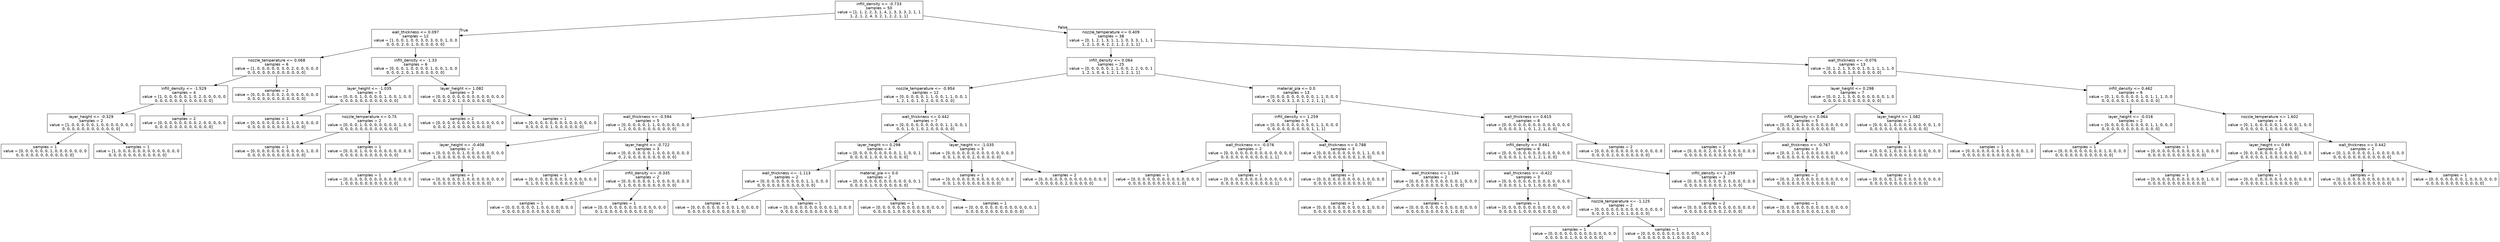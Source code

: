 digraph Tree {
node [shape=box, fontname="helvetica"] ;
edge [fontname="helvetica"] ;
0 [label="infill_density <= -0.733\nsamples = 50\nvalue = [1, 1, 2, 2, 3, 1, 4, 1, 3, 3, 3, 2, 1, 1\n1, 2, 1, 2, 4, 3, 2, 1, 2, 2, 1, 1]"] ;
1 [label="wall_thickness <= 0.097\nsamples = 12\nvalue = [1, 0, 0, 1, 0, 0, 3, 0, 3, 0, 0, 1, 0, 0\n0, 0, 0, 2, 0, 1, 0, 0, 0, 0, 0, 0]"] ;
0 -> 1 [labeldistance=2.5, labelangle=45, headlabel="True"] ;
2 [label="nozzle_temperature <= 0.068\nsamples = 6\nvalue = [1, 0, 0, 0, 0, 0, 3, 0, 2, 0, 0, 0, 0, 0\n0, 0, 0, 0, 0, 0, 0, 0, 0, 0, 0, 0]"] ;
1 -> 2 ;
3 [label="infill_density <= -1.529\nsamples = 4\nvalue = [1, 0, 0, 0, 0, 0, 1, 0, 2, 0, 0, 0, 0, 0\n0, 0, 0, 0, 0, 0, 0, 0, 0, 0, 0, 0]"] ;
2 -> 3 ;
4 [label="layer_height <= -0.329\nsamples = 2\nvalue = [1, 0, 0, 0, 0, 0, 1, 0, 0, 0, 0, 0, 0, 0\n0, 0, 0, 0, 0, 0, 0, 0, 0, 0, 0, 0]"] ;
3 -> 4 ;
5 [label="samples = 1\nvalue = [0, 0, 0, 0, 0, 0, 1, 0, 0, 0, 0, 0, 0, 0\n0, 0, 0, 0, 0, 0, 0, 0, 0, 0, 0, 0]"] ;
4 -> 5 ;
6 [label="samples = 1\nvalue = [1, 0, 0, 0, 0, 0, 0, 0, 0, 0, 0, 0, 0, 0\n0, 0, 0, 0, 0, 0, 0, 0, 0, 0, 0, 0]"] ;
4 -> 6 ;
7 [label="samples = 2\nvalue = [0, 0, 0, 0, 0, 0, 0, 0, 2, 0, 0, 0, 0, 0\n0, 0, 0, 0, 0, 0, 0, 0, 0, 0, 0, 0]"] ;
3 -> 7 ;
8 [label="samples = 2\nvalue = [0, 0, 0, 0, 0, 0, 2, 0, 0, 0, 0, 0, 0, 0\n0, 0, 0, 0, 0, 0, 0, 0, 0, 0, 0, 0]"] ;
2 -> 8 ;
9 [label="infill_density <= -1.33\nsamples = 6\nvalue = [0, 0, 0, 1, 0, 0, 0, 0, 1, 0, 0, 1, 0, 0\n0, 0, 0, 2, 0, 1, 0, 0, 0, 0, 0, 0]"] ;
1 -> 9 ;
10 [label="layer_height <= -1.035\nsamples = 3\nvalue = [0, 0, 0, 1, 0, 0, 0, 0, 1, 0, 0, 1, 0, 0\n0, 0, 0, 0, 0, 0, 0, 0, 0, 0, 0, 0]"] ;
9 -> 10 ;
11 [label="samples = 1\nvalue = [0, 0, 0, 0, 0, 0, 0, 0, 1, 0, 0, 0, 0, 0\n0, 0, 0, 0, 0, 0, 0, 0, 0, 0, 0, 0]"] ;
10 -> 11 ;
12 [label="nozzle_temperature <= 0.75\nsamples = 2\nvalue = [0, 0, 0, 1, 0, 0, 0, 0, 0, 0, 0, 1, 0, 0\n0, 0, 0, 0, 0, 0, 0, 0, 0, 0, 0, 0]"] ;
10 -> 12 ;
13 [label="samples = 1\nvalue = [0, 0, 0, 0, 0, 0, 0, 0, 0, 0, 0, 1, 0, 0\n0, 0, 0, 0, 0, 0, 0, 0, 0, 0, 0, 0]"] ;
12 -> 13 ;
14 [label="samples = 1\nvalue = [0, 0, 0, 1, 0, 0, 0, 0, 0, 0, 0, 0, 0, 0\n0, 0, 0, 0, 0, 0, 0, 0, 0, 0, 0, 0]"] ;
12 -> 14 ;
15 [label="layer_height <= 1.082\nsamples = 3\nvalue = [0, 0, 0, 0, 0, 0, 0, 0, 0, 0, 0, 0, 0, 0\n0, 0, 0, 2, 0, 1, 0, 0, 0, 0, 0, 0]"] ;
9 -> 15 ;
16 [label="samples = 2\nvalue = [0, 0, 0, 0, 0, 0, 0, 0, 0, 0, 0, 0, 0, 0\n0, 0, 0, 2, 0, 0, 0, 0, 0, 0, 0, 0]"] ;
15 -> 16 ;
17 [label="samples = 1\nvalue = [0, 0, 0, 0, 0, 0, 0, 0, 0, 0, 0, 0, 0, 0\n0, 0, 0, 0, 0, 1, 0, 0, 0, 0, 0, 0]"] ;
15 -> 17 ;
18 [label="nozzle_temperature <= 0.409\nsamples = 38\nvalue = [0, 1, 2, 1, 3, 1, 1, 1, 0, 3, 3, 1, 1, 1\n1, 2, 1, 0, 4, 2, 2, 1, 2, 2, 1, 1]"] ;
0 -> 18 [labeldistance=2.5, labelangle=-45, headlabel="False"] ;
19 [label="infill_density <= 0.064\nsamples = 25\nvalue = [0, 0, 0, 0, 0, 1, 1, 0, 0, 2, 2, 0, 0, 1\n1, 2, 1, 0, 4, 1, 2, 1, 2, 2, 1, 1]"] ;
18 -> 19 ;
20 [label="nozzle_temperature <= -0.954\nsamples = 12\nvalue = [0, 0, 0, 0, 0, 1, 1, 0, 0, 1, 1, 0, 0, 1\n1, 2, 1, 0, 1, 0, 2, 0, 0, 0, 0, 0]"] ;
19 -> 20 ;
21 [label="wall_thickness <= -0.594\nsamples = 5\nvalue = [0, 0, 0, 0, 0, 1, 1, 0, 0, 0, 0, 0, 0, 0\n1, 2, 0, 0, 0, 0, 0, 0, 0, 0, 0, 0]"] ;
20 -> 21 ;
22 [label="layer_height <= -0.408\nsamples = 2\nvalue = [0, 0, 0, 0, 0, 1, 0, 0, 0, 0, 0, 0, 0, 0\n1, 0, 0, 0, 0, 0, 0, 0, 0, 0, 0, 0]"] ;
21 -> 22 ;
23 [label="samples = 1\nvalue = [0, 0, 0, 0, 0, 0, 0, 0, 0, 0, 0, 0, 0, 0\n1, 0, 0, 0, 0, 0, 0, 0, 0, 0, 0, 0]"] ;
22 -> 23 ;
24 [label="samples = 1\nvalue = [0, 0, 0, 0, 0, 1, 0, 0, 0, 0, 0, 0, 0, 0\n0, 0, 0, 0, 0, 0, 0, 0, 0, 0, 0, 0]"] ;
22 -> 24 ;
25 [label="layer_height <= -0.722\nsamples = 3\nvalue = [0, 0, 0, 0, 0, 0, 1, 0, 0, 0, 0, 0, 0, 0\n0, 2, 0, 0, 0, 0, 0, 0, 0, 0, 0, 0]"] ;
21 -> 25 ;
26 [label="samples = 1\nvalue = [0, 0, 0, 0, 0, 0, 0, 0, 0, 0, 0, 0, 0, 0\n0, 1, 0, 0, 0, 0, 0, 0, 0, 0, 0, 0]"] ;
25 -> 26 ;
27 [label="infill_density <= -0.335\nsamples = 2\nvalue = [0, 0, 0, 0, 0, 0, 1, 0, 0, 0, 0, 0, 0, 0\n0, 1, 0, 0, 0, 0, 0, 0, 0, 0, 0, 0]"] ;
25 -> 27 ;
28 [label="samples = 1\nvalue = [0, 0, 0, 0, 0, 0, 1, 0, 0, 0, 0, 0, 0, 0\n0, 0, 0, 0, 0, 0, 0, 0, 0, 0, 0, 0]"] ;
27 -> 28 ;
29 [label="samples = 1\nvalue = [0, 0, 0, 0, 0, 0, 0, 0, 0, 0, 0, 0, 0, 0\n0, 1, 0, 0, 0, 0, 0, 0, 0, 0, 0, 0]"] ;
27 -> 29 ;
30 [label="wall_thickness <= 0.442\nsamples = 7\nvalue = [0, 0, 0, 0, 0, 0, 0, 0, 0, 1, 1, 0, 0, 1\n0, 0, 1, 0, 1, 0, 2, 0, 0, 0, 0, 0]"] ;
20 -> 30 ;
31 [label="layer_height <= 0.298\nsamples = 4\nvalue = [0, 0, 0, 0, 0, 0, 0, 0, 0, 1, 1, 0, 0, 1\n0, 0, 0, 0, 1, 0, 0, 0, 0, 0, 0, 0]"] ;
30 -> 31 ;
32 [label="wall_thickness <= -1.113\nsamples = 2\nvalue = [0, 0, 0, 0, 0, 0, 0, 0, 0, 1, 1, 0, 0, 0\n0, 0, 0, 0, 0, 0, 0, 0, 0, 0, 0, 0]"] ;
31 -> 32 ;
33 [label="samples = 1\nvalue = [0, 0, 0, 0, 0, 0, 0, 0, 0, 1, 0, 0, 0, 0\n0, 0, 0, 0, 0, 0, 0, 0, 0, 0, 0, 0]"] ;
32 -> 33 ;
34 [label="samples = 1\nvalue = [0, 0, 0, 0, 0, 0, 0, 0, 0, 0, 1, 0, 0, 0\n0, 0, 0, 0, 0, 0, 0, 0, 0, 0, 0, 0]"] ;
32 -> 34 ;
35 [label="material_pla <= 0.0\nsamples = 2\nvalue = [0, 0, 0, 0, 0, 0, 0, 0, 0, 0, 0, 0, 0, 1\n0, 0, 0, 0, 1, 0, 0, 0, 0, 0, 0, 0]"] ;
31 -> 35 ;
36 [label="samples = 1\nvalue = [0, 0, 0, 0, 0, 0, 0, 0, 0, 0, 0, 0, 0, 0\n0, 0, 0, 0, 1, 0, 0, 0, 0, 0, 0, 0]"] ;
35 -> 36 ;
37 [label="samples = 1\nvalue = [0, 0, 0, 0, 0, 0, 0, 0, 0, 0, 0, 0, 0, 1\n0, 0, 0, 0, 0, 0, 0, 0, 0, 0, 0, 0]"] ;
35 -> 37 ;
38 [label="layer_height <= -1.035\nsamples = 3\nvalue = [0, 0, 0, 0, 0, 0, 0, 0, 0, 0, 0, 0, 0, 0\n0, 0, 1, 0, 0, 0, 2, 0, 0, 0, 0, 0]"] ;
30 -> 38 ;
39 [label="samples = 1\nvalue = [0, 0, 0, 0, 0, 0, 0, 0, 0, 0, 0, 0, 0, 0\n0, 0, 1, 0, 0, 0, 0, 0, 0, 0, 0, 0]"] ;
38 -> 39 ;
40 [label="samples = 2\nvalue = [0, 0, 0, 0, 0, 0, 0, 0, 0, 0, 0, 0, 0, 0\n0, 0, 0, 0, 0, 0, 2, 0, 0, 0, 0, 0]"] ;
38 -> 40 ;
41 [label="material_pla <= 0.0\nsamples = 13\nvalue = [0, 0, 0, 0, 0, 0, 0, 0, 0, 1, 1, 0, 0, 0\n0, 0, 0, 0, 3, 1, 0, 1, 2, 2, 1, 1]"] ;
19 -> 41 ;
42 [label="infill_density <= 1.259\nsamples = 5\nvalue = [0, 0, 0, 0, 0, 0, 0, 0, 0, 1, 1, 0, 0, 0\n0, 0, 0, 0, 0, 0, 0, 0, 0, 1, 1, 1]"] ;
41 -> 42 ;
43 [label="wall_thickness <= -0.076\nsamples = 2\nvalue = [0, 0, 0, 0, 0, 0, 0, 0, 0, 0, 0, 0, 0, 0\n0, 0, 0, 0, 0, 0, 0, 0, 0, 0, 1, 1]"] ;
42 -> 43 ;
44 [label="samples = 1\nvalue = [0, 0, 0, 0, 0, 0, 0, 0, 0, 0, 0, 0, 0, 0\n0, 0, 0, 0, 0, 0, 0, 0, 0, 0, 1, 0]"] ;
43 -> 44 ;
45 [label="samples = 1\nvalue = [0, 0, 0, 0, 0, 0, 0, 0, 0, 0, 0, 0, 0, 0\n0, 0, 0, 0, 0, 0, 0, 0, 0, 0, 0, 1]"] ;
43 -> 45 ;
46 [label="wall_thickness <= 0.788\nsamples = 3\nvalue = [0, 0, 0, 0, 0, 0, 0, 0, 0, 1, 1, 0, 0, 0\n0, 0, 0, 0, 0, 0, 0, 0, 0, 1, 0, 0]"] ;
42 -> 46 ;
47 [label="samples = 1\nvalue = [0, 0, 0, 0, 0, 0, 0, 0, 0, 1, 0, 0, 0, 0\n0, 0, 0, 0, 0, 0, 0, 0, 0, 0, 0, 0]"] ;
46 -> 47 ;
48 [label="wall_thickness <= 1.134\nsamples = 2\nvalue = [0, 0, 0, 0, 0, 0, 0, 0, 0, 0, 1, 0, 0, 0\n0, 0, 0, 0, 0, 0, 0, 0, 0, 1, 0, 0]"] ;
46 -> 48 ;
49 [label="samples = 1\nvalue = [0, 0, 0, 0, 0, 0, 0, 0, 0, 0, 1, 0, 0, 0\n0, 0, 0, 0, 0, 0, 0, 0, 0, 0, 0, 0]"] ;
48 -> 49 ;
50 [label="samples = 1\nvalue = [0, 0, 0, 0, 0, 0, 0, 0, 0, 0, 0, 0, 0, 0\n0, 0, 0, 0, 0, 0, 0, 0, 0, 1, 0, 0]"] ;
48 -> 50 ;
51 [label="wall_thickness <= 0.615\nsamples = 8\nvalue = [0, 0, 0, 0, 0, 0, 0, 0, 0, 0, 0, 0, 0, 0\n0, 0, 0, 0, 3, 1, 0, 1, 2, 1, 0, 0]"] ;
41 -> 51 ;
52 [label="infill_density <= 0.661\nsamples = 6\nvalue = [0, 0, 0, 0, 0, 0, 0, 0, 0, 0, 0, 0, 0, 0\n0, 0, 0, 0, 1, 1, 0, 1, 2, 1, 0, 0]"] ;
51 -> 52 ;
53 [label="wall_thickness <= -0.422\nsamples = 3\nvalue = [0, 0, 0, 0, 0, 0, 0, 0, 0, 0, 0, 0, 0, 0\n0, 0, 0, 0, 1, 1, 0, 1, 0, 0, 0, 0]"] ;
52 -> 53 ;
54 [label="samples = 1\nvalue = [0, 0, 0, 0, 0, 0, 0, 0, 0, 0, 0, 0, 0, 0\n0, 0, 0, 0, 1, 0, 0, 0, 0, 0, 0, 0]"] ;
53 -> 54 ;
55 [label="nozzle_temperature <= -1.125\nsamples = 2\nvalue = [0, 0, 0, 0, 0, 0, 0, 0, 0, 0, 0, 0, 0, 0\n0, 0, 0, 0, 0, 1, 0, 1, 0, 0, 0, 0]"] ;
53 -> 55 ;
56 [label="samples = 1\nvalue = [0, 0, 0, 0, 0, 0, 0, 0, 0, 0, 0, 0, 0, 0\n0, 0, 0, 0, 0, 1, 0, 0, 0, 0, 0, 0]"] ;
55 -> 56 ;
57 [label="samples = 1\nvalue = [0, 0, 0, 0, 0, 0, 0, 0, 0, 0, 0, 0, 0, 0\n0, 0, 0, 0, 0, 0, 0, 1, 0, 0, 0, 0]"] ;
55 -> 57 ;
58 [label="infill_density <= 1.259\nsamples = 3\nvalue = [0, 0, 0, 0, 0, 0, 0, 0, 0, 0, 0, 0, 0, 0\n0, 0, 0, 0, 0, 0, 0, 0, 2, 1, 0, 0]"] ;
52 -> 58 ;
59 [label="samples = 2\nvalue = [0, 0, 0, 0, 0, 0, 0, 0, 0, 0, 0, 0, 0, 0\n0, 0, 0, 0, 0, 0, 0, 0, 2, 0, 0, 0]"] ;
58 -> 59 ;
60 [label="samples = 1\nvalue = [0, 0, 0, 0, 0, 0, 0, 0, 0, 0, 0, 0, 0, 0\n0, 0, 0, 0, 0, 0, 0, 0, 0, 1, 0, 0]"] ;
58 -> 60 ;
61 [label="samples = 2\nvalue = [0, 0, 0, 0, 0, 0, 0, 0, 0, 0, 0, 0, 0, 0\n0, 0, 0, 0, 2, 0, 0, 0, 0, 0, 0, 0]"] ;
51 -> 61 ;
62 [label="wall_thickness <= -0.076\nsamples = 13\nvalue = [0, 1, 2, 1, 3, 0, 0, 1, 0, 1, 1, 1, 1, 0\n0, 0, 0, 0, 0, 1, 0, 0, 0, 0, 0, 0]"] ;
18 -> 62 ;
63 [label="layer_height <= 0.298\nsamples = 7\nvalue = [0, 0, 2, 1, 3, 0, 0, 0, 0, 0, 0, 0, 1, 0\n0, 0, 0, 0, 0, 0, 0, 0, 0, 0, 0, 0]"] ;
62 -> 63 ;
64 [label="infill_density <= 0.064\nsamples = 5\nvalue = [0, 0, 2, 0, 3, 0, 0, 0, 0, 0, 0, 0, 0, 0\n0, 0, 0, 0, 0, 0, 0, 0, 0, 0, 0, 0]"] ;
63 -> 64 ;
65 [label="samples = 2\nvalue = [0, 0, 0, 0, 2, 0, 0, 0, 0, 0, 0, 0, 0, 0\n0, 0, 0, 0, 0, 0, 0, 0, 0, 0, 0, 0]"] ;
64 -> 65 ;
66 [label="wall_thickness <= -0.767\nsamples = 3\nvalue = [0, 0, 2, 0, 1, 0, 0, 0, 0, 0, 0, 0, 0, 0\n0, 0, 0, 0, 0, 0, 0, 0, 0, 0, 0, 0]"] ;
64 -> 66 ;
67 [label="samples = 2\nvalue = [0, 0, 2, 0, 0, 0, 0, 0, 0, 0, 0, 0, 0, 0\n0, 0, 0, 0, 0, 0, 0, 0, 0, 0, 0, 0]"] ;
66 -> 67 ;
68 [label="samples = 1\nvalue = [0, 0, 0, 0, 1, 0, 0, 0, 0, 0, 0, 0, 0, 0\n0, 0, 0, 0, 0, 0, 0, 0, 0, 0, 0, 0]"] ;
66 -> 68 ;
69 [label="layer_height <= 1.082\nsamples = 2\nvalue = [0, 0, 0, 1, 0, 0, 0, 0, 0, 0, 0, 0, 1, 0\n0, 0, 0, 0, 0, 0, 0, 0, 0, 0, 0, 0]"] ;
63 -> 69 ;
70 [label="samples = 1\nvalue = [0, 0, 0, 1, 0, 0, 0, 0, 0, 0, 0, 0, 0, 0\n0, 0, 0, 0, 0, 0, 0, 0, 0, 0, 0, 0]"] ;
69 -> 70 ;
71 [label="samples = 1\nvalue = [0, 0, 0, 0, 0, 0, 0, 0, 0, 0, 0, 0, 1, 0\n0, 0, 0, 0, 0, 0, 0, 0, 0, 0, 0, 0]"] ;
69 -> 71 ;
72 [label="infill_density <= 0.462\nsamples = 6\nvalue = [0, 1, 0, 0, 0, 0, 0, 1, 0, 1, 1, 1, 0, 0\n0, 0, 0, 0, 0, 1, 0, 0, 0, 0, 0, 0]"] ;
62 -> 72 ;
73 [label="layer_height <= -0.016\nsamples = 2\nvalue = [0, 0, 0, 0, 0, 0, 0, 0, 0, 1, 1, 0, 0, 0\n0, 0, 0, 0, 0, 0, 0, 0, 0, 0, 0, 0]"] ;
72 -> 73 ;
74 [label="samples = 1\nvalue = [0, 0, 0, 0, 0, 0, 0, 0, 0, 1, 0, 0, 0, 0\n0, 0, 0, 0, 0, 0, 0, 0, 0, 0, 0, 0]"] ;
73 -> 74 ;
75 [label="samples = 1\nvalue = [0, 0, 0, 0, 0, 0, 0, 0, 0, 0, 1, 0, 0, 0\n0, 0, 0, 0, 0, 0, 0, 0, 0, 0, 0, 0]"] ;
73 -> 75 ;
76 [label="nozzle_temperature <= 1.602\nsamples = 4\nvalue = [0, 1, 0, 0, 0, 0, 0, 1, 0, 0, 0, 1, 0, 0\n0, 0, 0, 0, 0, 1, 0, 0, 0, 0, 0, 0]"] ;
72 -> 76 ;
77 [label="layer_height <= 0.69\nsamples = 2\nvalue = [0, 0, 0, 0, 0, 0, 0, 0, 0, 0, 0, 1, 0, 0\n0, 0, 0, 0, 0, 1, 0, 0, 0, 0, 0, 0]"] ;
76 -> 77 ;
78 [label="samples = 1\nvalue = [0, 0, 0, 0, 0, 0, 0, 0, 0, 0, 0, 1, 0, 0\n0, 0, 0, 0, 0, 0, 0, 0, 0, 0, 0, 0]"] ;
77 -> 78 ;
79 [label="samples = 1\nvalue = [0, 0, 0, 0, 0, 0, 0, 0, 0, 0, 0, 0, 0, 0\n0, 0, 0, 0, 0, 1, 0, 0, 0, 0, 0, 0]"] ;
77 -> 79 ;
80 [label="wall_thickness <= 0.442\nsamples = 2\nvalue = [0, 1, 0, 0, 0, 0, 0, 1, 0, 0, 0, 0, 0, 0\n0, 0, 0, 0, 0, 0, 0, 0, 0, 0, 0, 0]"] ;
76 -> 80 ;
81 [label="samples = 1\nvalue = [0, 1, 0, 0, 0, 0, 0, 0, 0, 0, 0, 0, 0, 0\n0, 0, 0, 0, 0, 0, 0, 0, 0, 0, 0, 0]"] ;
80 -> 81 ;
82 [label="samples = 1\nvalue = [0, 0, 0, 0, 0, 0, 0, 1, 0, 0, 0, 0, 0, 0\n0, 0, 0, 0, 0, 0, 0, 0, 0, 0, 0, 0]"] ;
80 -> 82 ;
}
